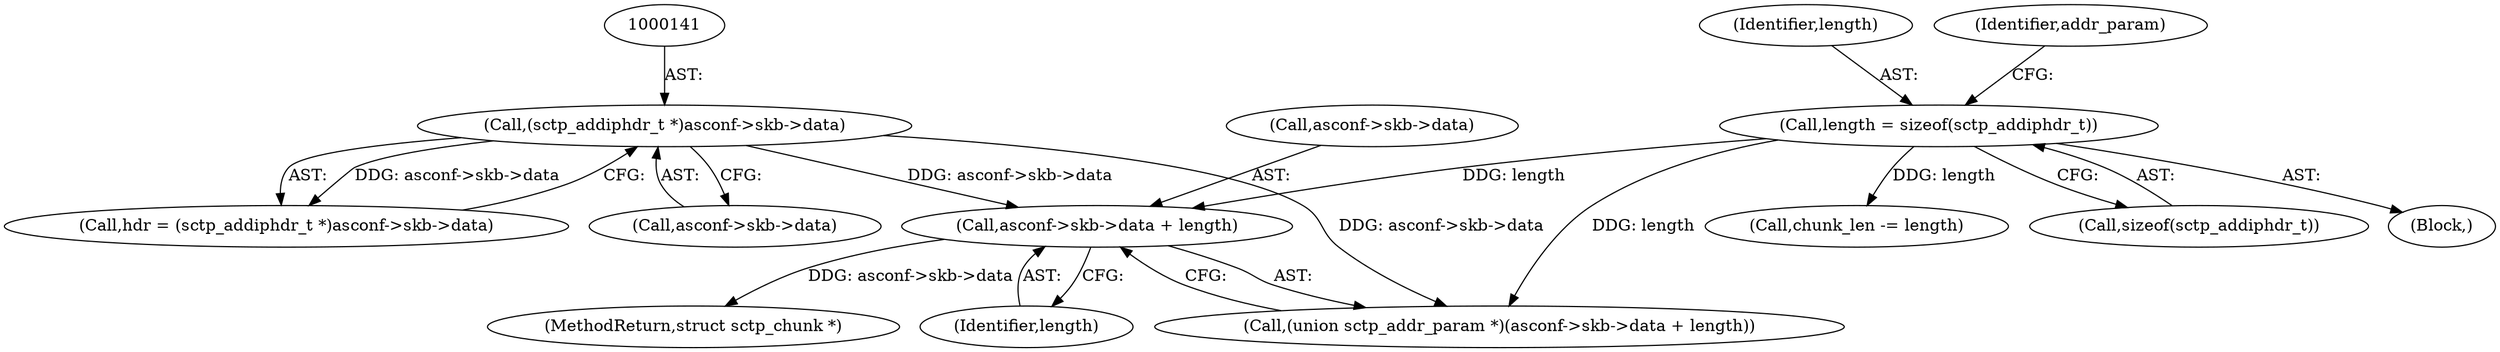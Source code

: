 digraph "0_linux_9de7922bc709eee2f609cd01d98aaedc4cf5ea74@pointer" {
"1000161" [label="(Call,asconf->skb->data + length)"];
"1000140" [label="(Call,(sctp_addiphdr_t *)asconf->skb->data)"];
"1000153" [label="(Call,length = sizeof(sctp_addiphdr_t))"];
"1000153" [label="(Call,length = sizeof(sctp_addiphdr_t))"];
"1000162" [label="(Call,asconf->skb->data)"];
"1000168" [label="(Call,chunk_len -= length)"];
"1000154" [label="(Identifier,length)"];
"1000155" [label="(Call,sizeof(sctp_addiphdr_t))"];
"1000138" [label="(Call,hdr = (sctp_addiphdr_t *)asconf->skb->data)"];
"1000111" [label="(Block,)"];
"1000275" [label="(MethodReturn,struct sctp_chunk *)"];
"1000140" [label="(Call,(sctp_addiphdr_t *)asconf->skb->data)"];
"1000161" [label="(Call,asconf->skb->data + length)"];
"1000158" [label="(Identifier,addr_param)"];
"1000159" [label="(Call,(union sctp_addr_param *)(asconf->skb->data + length))"];
"1000142" [label="(Call,asconf->skb->data)"];
"1000167" [label="(Identifier,length)"];
"1000161" -> "1000159"  [label="AST: "];
"1000161" -> "1000167"  [label="CFG: "];
"1000162" -> "1000161"  [label="AST: "];
"1000167" -> "1000161"  [label="AST: "];
"1000159" -> "1000161"  [label="CFG: "];
"1000161" -> "1000275"  [label="DDG: asconf->skb->data"];
"1000140" -> "1000161"  [label="DDG: asconf->skb->data"];
"1000153" -> "1000161"  [label="DDG: length"];
"1000140" -> "1000138"  [label="AST: "];
"1000140" -> "1000142"  [label="CFG: "];
"1000141" -> "1000140"  [label="AST: "];
"1000142" -> "1000140"  [label="AST: "];
"1000138" -> "1000140"  [label="CFG: "];
"1000140" -> "1000138"  [label="DDG: asconf->skb->data"];
"1000140" -> "1000159"  [label="DDG: asconf->skb->data"];
"1000153" -> "1000111"  [label="AST: "];
"1000153" -> "1000155"  [label="CFG: "];
"1000154" -> "1000153"  [label="AST: "];
"1000155" -> "1000153"  [label="AST: "];
"1000158" -> "1000153"  [label="CFG: "];
"1000153" -> "1000159"  [label="DDG: length"];
"1000153" -> "1000168"  [label="DDG: length"];
}
